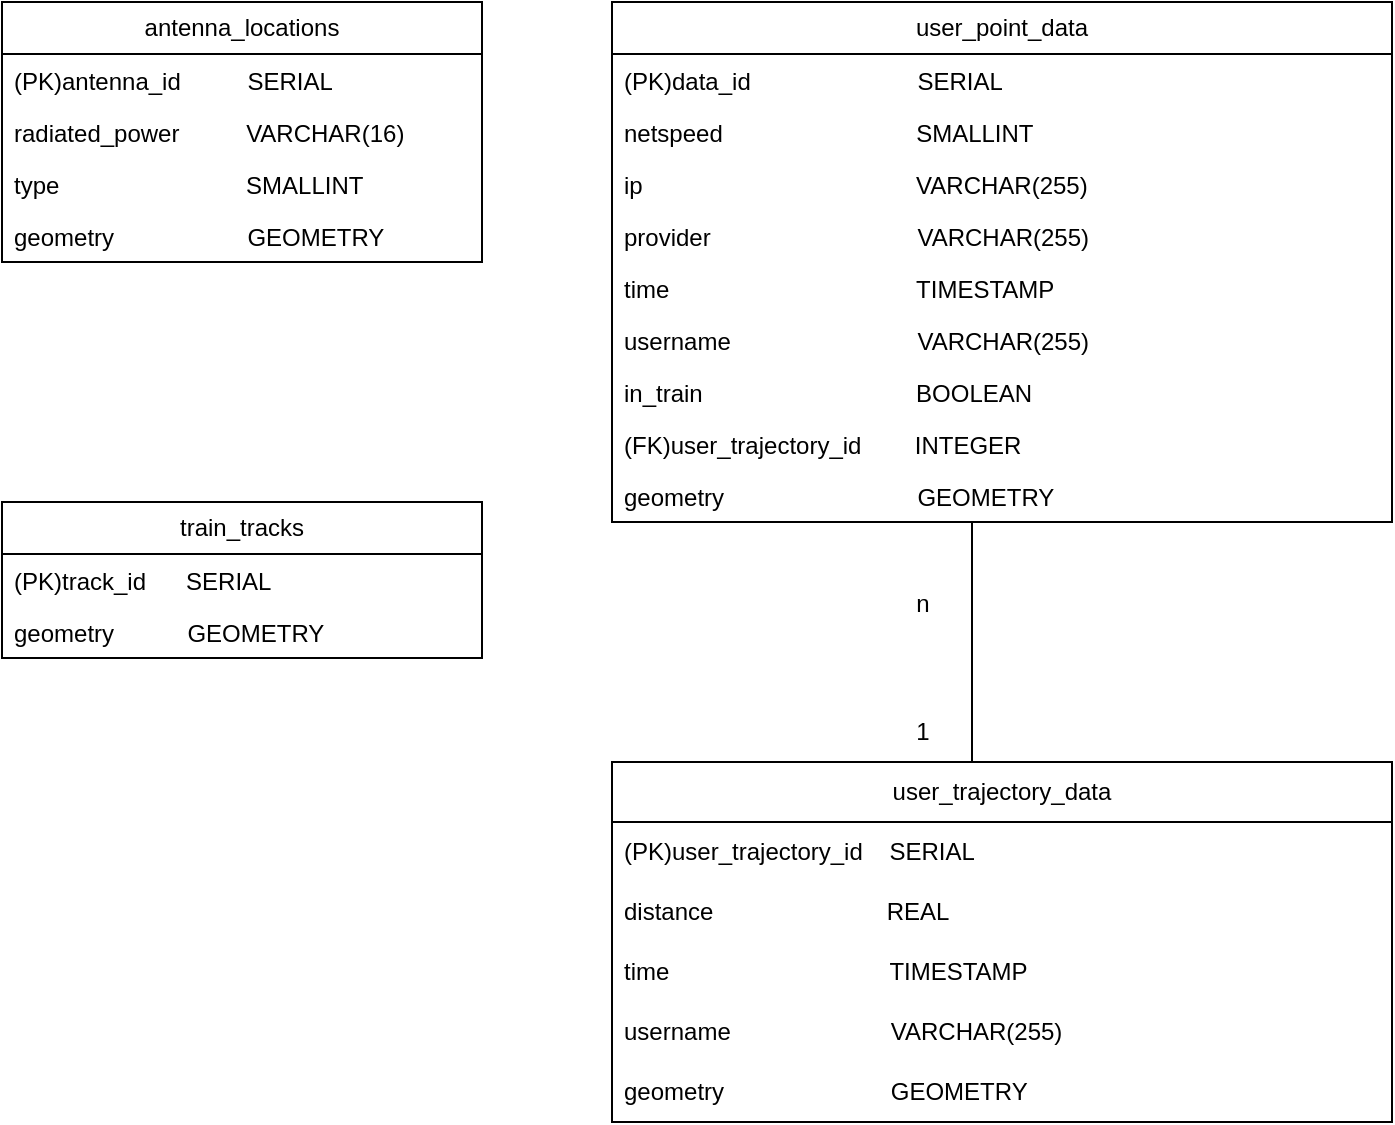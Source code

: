 <mxfile version="22.1.5" type="device">
  <diagram name="Page-1" id="zCWHC759Y4SdwzUhnHew">
    <mxGraphModel dx="1843" dy="763" grid="1" gridSize="10" guides="1" tooltips="1" connect="1" arrows="1" fold="1" page="1" pageScale="1" pageWidth="850" pageHeight="1100" math="0" shadow="0">
      <root>
        <mxCell id="0" />
        <mxCell id="1" parent="0" />
        <mxCell id="vFpNjaLAlR57axLrJAsz-14" value="antenna_locations" style="swimlane;fontStyle=0;childLayout=stackLayout;horizontal=1;startSize=26;fillColor=none;horizontalStack=0;resizeParent=1;resizeParentMax=0;resizeLast=0;collapsible=1;marginBottom=0;whiteSpace=wrap;html=1;" parent="1" vertex="1">
          <mxGeometry x="95" y="120" width="240" height="130" as="geometry" />
        </mxCell>
        <mxCell id="jnLyRZTdmZkc8WvYbUFP-9" value="(PK)antenna_id&amp;nbsp; &amp;nbsp; &amp;nbsp; &amp;nbsp; &amp;nbsp; SERIAL" style="text;strokeColor=none;fillColor=none;align=left;verticalAlign=top;spacingLeft=4;spacingRight=4;overflow=hidden;rotatable=0;points=[[0,0.5],[1,0.5]];portConstraint=eastwest;whiteSpace=wrap;html=1;" parent="vFpNjaLAlR57axLrJAsz-14" vertex="1">
          <mxGeometry y="26" width="240" height="26" as="geometry" />
        </mxCell>
        <mxCell id="vFpNjaLAlR57axLrJAsz-16" value="radiated_power&amp;nbsp; &amp;nbsp; &amp;nbsp; &amp;nbsp; &amp;nbsp; VARCHAR(16)" style="text;strokeColor=none;fillColor=none;align=left;verticalAlign=top;spacingLeft=4;spacingRight=4;overflow=hidden;rotatable=0;points=[[0,0.5],[1,0.5]];portConstraint=eastwest;whiteSpace=wrap;html=1;" parent="vFpNjaLAlR57axLrJAsz-14" vertex="1">
          <mxGeometry y="52" width="240" height="26" as="geometry" />
        </mxCell>
        <mxCell id="vFpNjaLAlR57axLrJAsz-17" value="type&amp;nbsp; &amp;nbsp; &amp;nbsp; &amp;nbsp; &amp;nbsp; &amp;nbsp; &amp;nbsp; &amp;nbsp; &amp;nbsp; &amp;nbsp; &amp;nbsp; &amp;nbsp; &amp;nbsp; &amp;nbsp; SMALLINT&lt;br&gt;" style="text;strokeColor=none;fillColor=none;align=left;verticalAlign=top;spacingLeft=4;spacingRight=4;overflow=hidden;rotatable=0;points=[[0,0.5],[1,0.5]];portConstraint=eastwest;whiteSpace=wrap;html=1;" parent="vFpNjaLAlR57axLrJAsz-14" vertex="1">
          <mxGeometry y="78" width="240" height="26" as="geometry" />
        </mxCell>
        <mxCell id="zIh2Lb8vfnHs1jgxKtNs-1" value="geometry&amp;nbsp; &amp;nbsp; &amp;nbsp; &amp;nbsp; &amp;nbsp; &amp;nbsp; &amp;nbsp; &amp;nbsp; &amp;nbsp; &amp;nbsp; GEOMETRY" style="text;strokeColor=none;fillColor=none;align=left;verticalAlign=top;spacingLeft=4;spacingRight=4;overflow=hidden;rotatable=0;points=[[0,0.5],[1,0.5]];portConstraint=eastwest;whiteSpace=wrap;html=1;" vertex="1" parent="vFpNjaLAlR57axLrJAsz-14">
          <mxGeometry y="104" width="240" height="26" as="geometry" />
        </mxCell>
        <mxCell id="vFpNjaLAlR57axLrJAsz-26" value="train_tracks" style="swimlane;fontStyle=0;childLayout=stackLayout;horizontal=1;startSize=26;fillColor=none;horizontalStack=0;resizeParent=1;resizeParentMax=0;resizeLast=0;collapsible=1;marginBottom=0;whiteSpace=wrap;html=1;" parent="1" vertex="1">
          <mxGeometry x="95" y="370" width="240" height="78" as="geometry" />
        </mxCell>
        <mxCell id="vFpNjaLAlR57axLrJAsz-27" value="(PK)track_id&amp;nbsp; &amp;nbsp; &amp;nbsp; SERIAL" style="text;strokeColor=none;fillColor=none;align=left;verticalAlign=top;spacingLeft=4;spacingRight=4;overflow=hidden;rotatable=0;points=[[0,0.5],[1,0.5]];portConstraint=eastwest;whiteSpace=wrap;html=1;" parent="vFpNjaLAlR57axLrJAsz-26" vertex="1">
          <mxGeometry y="26" width="240" height="26" as="geometry" />
        </mxCell>
        <mxCell id="jnLyRZTdmZkc8WvYbUFP-10" value="geometry&amp;nbsp; &amp;nbsp; &amp;nbsp; &amp;nbsp; &amp;nbsp; &amp;nbsp;GEOMETRY" style="text;strokeColor=none;fillColor=none;align=left;verticalAlign=top;spacingLeft=4;spacingRight=4;overflow=hidden;rotatable=0;points=[[0,0.5],[1,0.5]];portConstraint=eastwest;whiteSpace=wrap;html=1;" parent="vFpNjaLAlR57axLrJAsz-26" vertex="1">
          <mxGeometry y="52" width="240" height="26" as="geometry" />
        </mxCell>
        <mxCell id="nANA73NJmoprFmoWspLX-11" style="edgeStyle=orthogonalEdgeStyle;rounded=0;orthogonalLoop=1;jettySize=auto;html=1;endArrow=none;endFill=0;" parent="1" source="vFpNjaLAlR57axLrJAsz-30" target="nANA73NJmoprFmoWspLX-1" edge="1">
          <mxGeometry relative="1" as="geometry">
            <Array as="points">
              <mxPoint x="580" y="430" />
              <mxPoint x="580" y="430" />
            </Array>
          </mxGeometry>
        </mxCell>
        <mxCell id="vFpNjaLAlR57axLrJAsz-30" value="user_point_data" style="swimlane;fontStyle=0;childLayout=stackLayout;horizontal=1;startSize=26;fillColor=none;horizontalStack=0;resizeParent=1;resizeParentMax=0;resizeLast=0;collapsible=1;marginBottom=0;whiteSpace=wrap;html=1;" parent="1" vertex="1">
          <mxGeometry x="400" y="120" width="390" height="260" as="geometry" />
        </mxCell>
        <mxCell id="jnLyRZTdmZkc8WvYbUFP-11" value="(PK)data_id&amp;nbsp; &amp;nbsp; &amp;nbsp; &amp;nbsp; &amp;nbsp; &amp;nbsp; &amp;nbsp; &amp;nbsp; &amp;nbsp; &amp;nbsp; &amp;nbsp; &amp;nbsp; &amp;nbsp;SERIAL" style="text;strokeColor=none;fillColor=none;align=left;verticalAlign=top;spacingLeft=4;spacingRight=4;overflow=hidden;rotatable=0;points=[[0,0.5],[1,0.5]];portConstraint=eastwest;whiteSpace=wrap;html=1;" parent="vFpNjaLAlR57axLrJAsz-30" vertex="1">
          <mxGeometry y="26" width="390" height="26" as="geometry" />
        </mxCell>
        <mxCell id="vFpNjaLAlR57axLrJAsz-31" value="netspeed&amp;nbsp; &amp;nbsp; &amp;nbsp; &amp;nbsp; &amp;nbsp; &amp;nbsp; &amp;nbsp; &amp;nbsp; &amp;nbsp; &amp;nbsp; &amp;nbsp; &amp;nbsp; &amp;nbsp; &amp;nbsp; &amp;nbsp;SMALLINT" style="text;strokeColor=none;fillColor=none;align=left;verticalAlign=top;spacingLeft=4;spacingRight=4;overflow=hidden;rotatable=0;points=[[0,0.5],[1,0.5]];portConstraint=eastwest;whiteSpace=wrap;html=1;" parent="vFpNjaLAlR57axLrJAsz-30" vertex="1">
          <mxGeometry y="52" width="390" height="26" as="geometry" />
        </mxCell>
        <mxCell id="zIh2Lb8vfnHs1jgxKtNs-3" value="ip&amp;nbsp; &amp;nbsp; &amp;nbsp; &amp;nbsp; &amp;nbsp; &amp;nbsp; &amp;nbsp; &amp;nbsp; &amp;nbsp; &amp;nbsp; &amp;nbsp; &amp;nbsp; &amp;nbsp; &amp;nbsp; &amp;nbsp; &amp;nbsp; &amp;nbsp; &amp;nbsp; &amp;nbsp; &amp;nbsp; &amp;nbsp;VARCHAR(255)" style="text;strokeColor=none;fillColor=none;align=left;verticalAlign=top;spacingLeft=4;spacingRight=4;overflow=hidden;rotatable=0;points=[[0,0.5],[1,0.5]];portConstraint=eastwest;whiteSpace=wrap;html=1;" vertex="1" parent="vFpNjaLAlR57axLrJAsz-30">
          <mxGeometry y="78" width="390" height="26" as="geometry" />
        </mxCell>
        <mxCell id="vFpNjaLAlR57axLrJAsz-33" value="provider&amp;nbsp; &amp;nbsp; &amp;nbsp; &amp;nbsp; &amp;nbsp; &amp;nbsp; &amp;nbsp; &amp;nbsp; &amp;nbsp; &amp;nbsp; &amp;nbsp; &amp;nbsp; &amp;nbsp; &amp;nbsp; &amp;nbsp; &amp;nbsp;VARCHAR(255)" style="text;strokeColor=none;fillColor=none;align=left;verticalAlign=top;spacingLeft=4;spacingRight=4;overflow=hidden;rotatable=0;points=[[0,0.5],[1,0.5]];portConstraint=eastwest;whiteSpace=wrap;html=1;" parent="vFpNjaLAlR57axLrJAsz-30" vertex="1">
          <mxGeometry y="104" width="390" height="26" as="geometry" />
        </mxCell>
        <mxCell id="nANA73NJmoprFmoWspLX-13" value="time&amp;nbsp; &amp;nbsp; &amp;nbsp; &amp;nbsp; &amp;nbsp; &amp;nbsp; &amp;nbsp; &amp;nbsp; &amp;nbsp; &amp;nbsp; &amp;nbsp; &amp;nbsp; &amp;nbsp; &amp;nbsp; &amp;nbsp; &amp;nbsp; &amp;nbsp; &amp;nbsp; &amp;nbsp;TIMESTAMP" style="text;strokeColor=none;fillColor=none;align=left;verticalAlign=top;spacingLeft=4;spacingRight=4;overflow=hidden;rotatable=0;points=[[0,0.5],[1,0.5]];portConstraint=eastwest;whiteSpace=wrap;html=1;" parent="vFpNjaLAlR57axLrJAsz-30" vertex="1">
          <mxGeometry y="130" width="390" height="26" as="geometry" />
        </mxCell>
        <mxCell id="zIh2Lb8vfnHs1jgxKtNs-5" value="username&amp;nbsp; &amp;nbsp; &amp;nbsp; &amp;nbsp; &amp;nbsp; &amp;nbsp; &amp;nbsp; &amp;nbsp; &amp;nbsp; &amp;nbsp; &amp;nbsp; &amp;nbsp; &amp;nbsp; &amp;nbsp; VARCHAR(255)&amp;nbsp;" style="text;strokeColor=none;fillColor=none;align=left;verticalAlign=top;spacingLeft=4;spacingRight=4;overflow=hidden;rotatable=0;points=[[0,0.5],[1,0.5]];portConstraint=eastwest;whiteSpace=wrap;html=1;" vertex="1" parent="vFpNjaLAlR57axLrJAsz-30">
          <mxGeometry y="156" width="390" height="26" as="geometry" />
        </mxCell>
        <mxCell id="zIh2Lb8vfnHs1jgxKtNs-4" value="in_train&amp;nbsp; &amp;nbsp; &amp;nbsp; &amp;nbsp; &amp;nbsp; &amp;nbsp; &amp;nbsp; &amp;nbsp; &amp;nbsp; &amp;nbsp; &amp;nbsp; &amp;nbsp; &amp;nbsp; &amp;nbsp; &amp;nbsp; &amp;nbsp; BOOLEAN" style="text;strokeColor=none;fillColor=none;align=left;verticalAlign=top;spacingLeft=4;spacingRight=4;overflow=hidden;rotatable=0;points=[[0,0.5],[1,0.5]];portConstraint=eastwest;whiteSpace=wrap;html=1;" vertex="1" parent="vFpNjaLAlR57axLrJAsz-30">
          <mxGeometry y="182" width="390" height="26" as="geometry" />
        </mxCell>
        <mxCell id="5vU2waXRdWaTLx6UUcuV-9" value="(FK)user_trajectory_id&amp;nbsp; &amp;nbsp; &amp;nbsp; &amp;nbsp; INTEGER" style="text;strokeColor=none;fillColor=none;align=left;verticalAlign=top;spacingLeft=4;spacingRight=4;overflow=hidden;rotatable=0;points=[[0,0.5],[1,0.5]];portConstraint=eastwest;whiteSpace=wrap;html=1;" parent="vFpNjaLAlR57axLrJAsz-30" vertex="1">
          <mxGeometry y="208" width="390" height="26" as="geometry" />
        </mxCell>
        <mxCell id="zIh2Lb8vfnHs1jgxKtNs-6" value="geometry&amp;nbsp; &amp;nbsp; &amp;nbsp; &amp;nbsp; &amp;nbsp; &amp;nbsp; &amp;nbsp; &amp;nbsp; &amp;nbsp; &amp;nbsp; &amp;nbsp; &amp;nbsp; &amp;nbsp; &amp;nbsp; &amp;nbsp;GEOMETRY" style="text;strokeColor=none;fillColor=none;align=left;verticalAlign=top;spacingLeft=4;spacingRight=4;overflow=hidden;rotatable=0;points=[[0,0.5],[1,0.5]];portConstraint=eastwest;whiteSpace=wrap;html=1;" vertex="1" parent="vFpNjaLAlR57axLrJAsz-30">
          <mxGeometry y="234" width="390" height="26" as="geometry" />
        </mxCell>
        <mxCell id="5vU2waXRdWaTLx6UUcuV-6" value="n" style="text;html=1;align=center;verticalAlign=middle;resizable=0;points=[];autosize=1;strokeColor=none;fillColor=none;rotation=0;" parent="1" vertex="1">
          <mxGeometry x="540" y="406" width="30" height="30" as="geometry" />
        </mxCell>
        <mxCell id="5vU2waXRdWaTLx6UUcuV-7" value="1" style="text;html=1;align=center;verticalAlign=middle;resizable=0;points=[];autosize=1;strokeColor=none;fillColor=none;" parent="1" vertex="1">
          <mxGeometry x="540" y="470" width="30" height="30" as="geometry" />
        </mxCell>
        <mxCell id="nANA73NJmoprFmoWspLX-1" value="user_trajectory_data" style="swimlane;fontStyle=0;childLayout=stackLayout;horizontal=1;startSize=30;horizontalStack=0;resizeParent=1;resizeParentMax=0;resizeLast=0;collapsible=1;marginBottom=0;whiteSpace=wrap;html=1;fillColor=none;" parent="1" vertex="1">
          <mxGeometry x="400" y="500" width="390" height="180" as="geometry" />
        </mxCell>
        <mxCell id="nANA73NJmoprFmoWspLX-3" value="(PK)user_trajectory_id&amp;nbsp; &amp;nbsp; SERIAL" style="text;strokeColor=none;fillColor=none;align=left;verticalAlign=middle;spacingLeft=4;spacingRight=4;overflow=hidden;points=[[0,0.5],[1,0.5]];portConstraint=eastwest;rotatable=0;whiteSpace=wrap;html=1;" parent="nANA73NJmoprFmoWspLX-1" vertex="1">
          <mxGeometry y="30" width="390" height="30" as="geometry" />
        </mxCell>
        <mxCell id="nANA73NJmoprFmoWspLX-4" value="distance&amp;nbsp; &amp;nbsp; &amp;nbsp; &amp;nbsp; &amp;nbsp; &amp;nbsp; &amp;nbsp; &amp;nbsp; &amp;nbsp; &amp;nbsp; &amp;nbsp; &amp;nbsp; &amp;nbsp; REAL" style="text;strokeColor=none;fillColor=none;align=left;verticalAlign=middle;spacingLeft=4;spacingRight=4;overflow=hidden;points=[[0,0.5],[1,0.5]];portConstraint=eastwest;rotatable=0;whiteSpace=wrap;html=1;" parent="nANA73NJmoprFmoWspLX-1" vertex="1">
          <mxGeometry y="60" width="390" height="30" as="geometry" />
        </mxCell>
        <mxCell id="nANA73NJmoprFmoWspLX-12" value="time&amp;nbsp; &amp;nbsp; &amp;nbsp; &amp;nbsp; &amp;nbsp; &amp;nbsp; &amp;nbsp; &amp;nbsp; &amp;nbsp; &amp;nbsp; &amp;nbsp; &amp;nbsp; &amp;nbsp; &amp;nbsp; &amp;nbsp; &amp;nbsp; &amp;nbsp;TIMESTAMP" style="text;strokeColor=none;fillColor=none;align=left;verticalAlign=middle;spacingLeft=4;spacingRight=4;overflow=hidden;points=[[0,0.5],[1,0.5]];portConstraint=eastwest;rotatable=0;whiteSpace=wrap;html=1;" parent="nANA73NJmoprFmoWspLX-1" vertex="1">
          <mxGeometry y="90" width="390" height="30" as="geometry" />
        </mxCell>
        <mxCell id="nANA73NJmoprFmoWspLX-9" value="username&amp;nbsp; &amp;nbsp; &amp;nbsp; &amp;nbsp; &amp;nbsp; &amp;nbsp; &amp;nbsp; &amp;nbsp; &amp;nbsp; &amp;nbsp; &amp;nbsp; &amp;nbsp; VARCHAR(255)" style="text;strokeColor=none;fillColor=none;align=left;verticalAlign=middle;spacingLeft=4;spacingRight=4;overflow=hidden;points=[[0,0.5],[1,0.5]];portConstraint=eastwest;rotatable=0;whiteSpace=wrap;html=1;" parent="nANA73NJmoprFmoWspLX-1" vertex="1">
          <mxGeometry y="120" width="390" height="30" as="geometry" />
        </mxCell>
        <mxCell id="nANA73NJmoprFmoWspLX-20" value="geometry&amp;nbsp; &amp;nbsp; &amp;nbsp; &amp;nbsp; &amp;nbsp; &amp;nbsp; &amp;nbsp; &amp;nbsp; &amp;nbsp; &amp;nbsp; &amp;nbsp; &amp;nbsp; &amp;nbsp;GEOMETRY" style="text;strokeColor=none;fillColor=none;align=left;verticalAlign=middle;spacingLeft=4;spacingRight=4;overflow=hidden;points=[[0,0.5],[1,0.5]];portConstraint=eastwest;rotatable=0;whiteSpace=wrap;html=1;" parent="nANA73NJmoprFmoWspLX-1" vertex="1">
          <mxGeometry y="150" width="390" height="30" as="geometry" />
        </mxCell>
      </root>
    </mxGraphModel>
  </diagram>
</mxfile>

